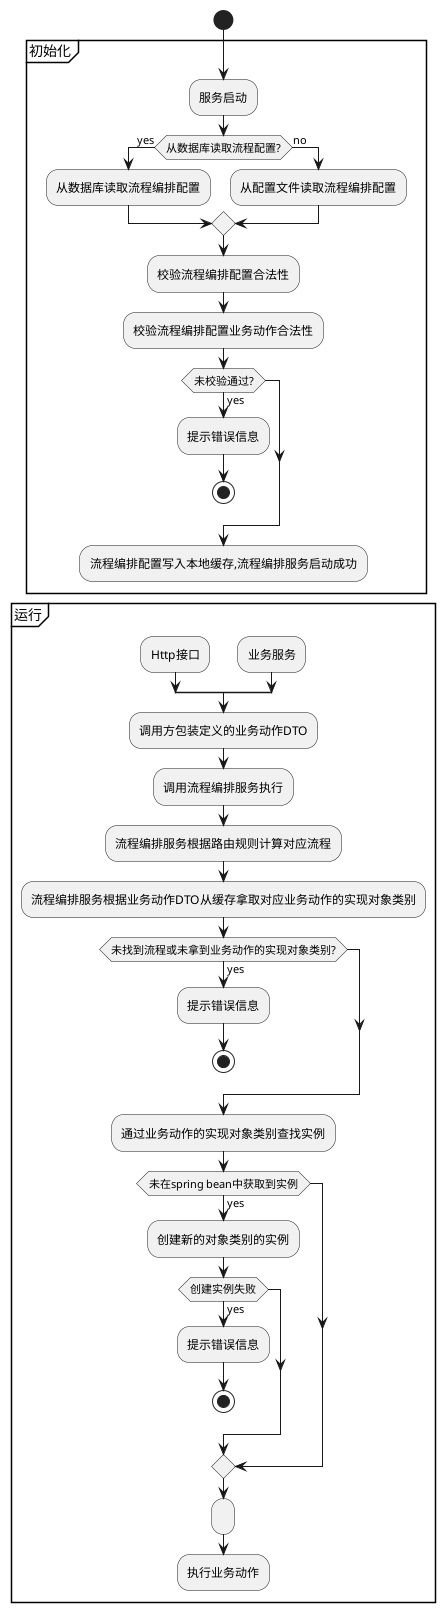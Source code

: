 @startuml
start
group 初始化
:服务启动;

if (从数据库读取流程配置?) then (yes)
    :从数据库读取流程编排配置;
else (no)
    :从配置文件读取流程编排配置;
endif

:校验流程编排配置合法性;
:校验流程编排配置业务动作合法性;
if (未校验通过?) then (yes)
    :提示错误信息;
    stop
endif

:流程编排配置写入本地缓存,流程编排服务启动成功;
end group
detach

group 运行
split
    -[hidden]->
    :Http接口;
split again
    -[hidden]->
    :业务服务;
end split
:调用方包装定义的业务动作DTO;


:调用流程编排服务执行;
:流程编排服务根据路由规则计算对应流程;
:流程编排服务根据业务动作DTO从缓存拿取对应业务动作的实现对象类别;
if (未找到流程或未拿到业务动作的实现对象类别?) then (yes)
    :提示错误信息;
    stop
endif
:通过业务动作的实现对象类别查找实例;
if (未在spring bean中获取到实例) then (yes)
    :创建新的对象类别的实例;
    if (创建实例失败) then (yes)
        :提示错误信息;
        stop
    endif
endif

:;

:执行业务动作;
end group


@enduml